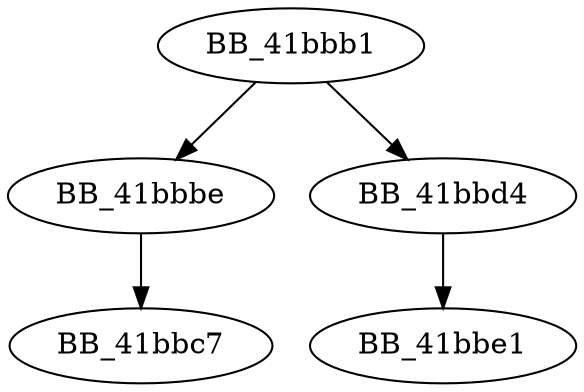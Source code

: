 DiGraph __lock_file2{
BB_41bbb1->BB_41bbbe
BB_41bbb1->BB_41bbd4
BB_41bbbe->BB_41bbc7
BB_41bbd4->BB_41bbe1
}
